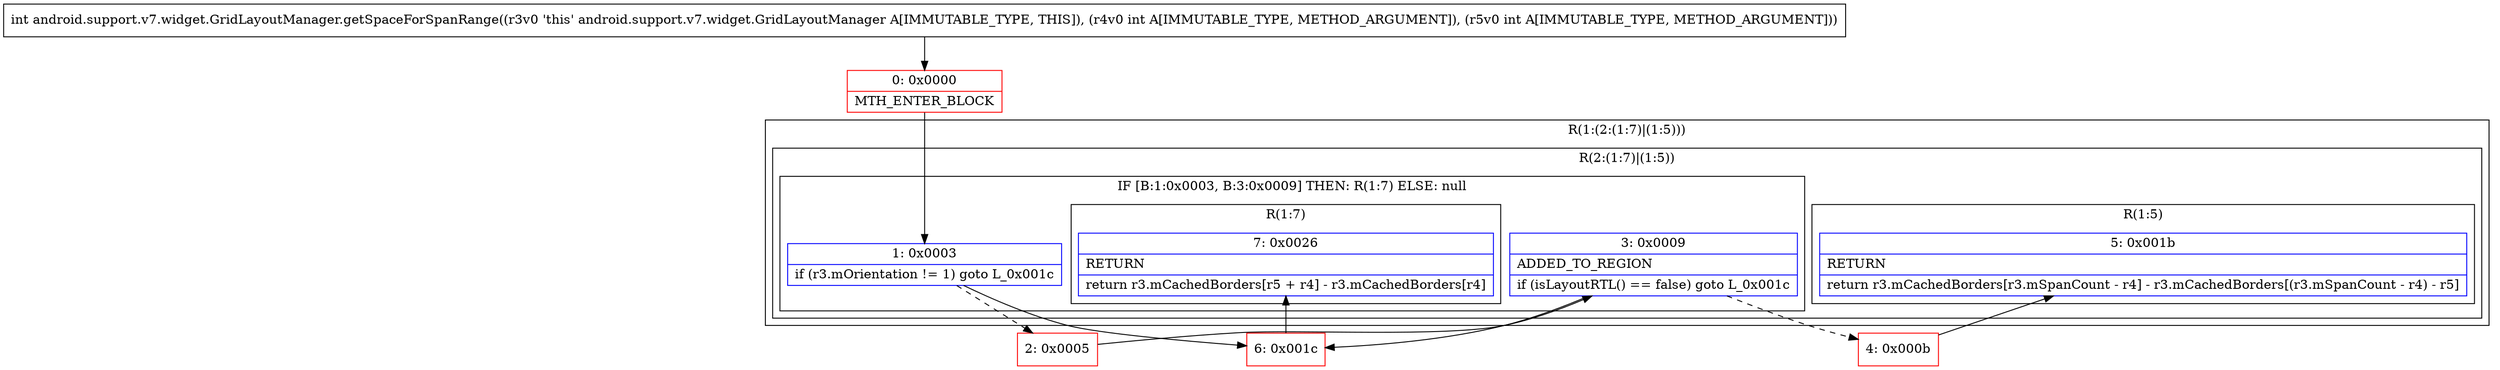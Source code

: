 digraph "CFG forandroid.support.v7.widget.GridLayoutManager.getSpaceForSpanRange(II)I" {
subgraph cluster_Region_1806231029 {
label = "R(1:(2:(1:7)|(1:5)))";
node [shape=record,color=blue];
subgraph cluster_Region_992824770 {
label = "R(2:(1:7)|(1:5))";
node [shape=record,color=blue];
subgraph cluster_IfRegion_977676443 {
label = "IF [B:1:0x0003, B:3:0x0009] THEN: R(1:7) ELSE: null";
node [shape=record,color=blue];
Node_1 [shape=record,label="{1\:\ 0x0003|if (r3.mOrientation != 1) goto L_0x001c\l}"];
Node_3 [shape=record,label="{3\:\ 0x0009|ADDED_TO_REGION\l|if (isLayoutRTL() == false) goto L_0x001c\l}"];
subgraph cluster_Region_1410282506 {
label = "R(1:7)";
node [shape=record,color=blue];
Node_7 [shape=record,label="{7\:\ 0x0026|RETURN\l|return r3.mCachedBorders[r5 + r4] \- r3.mCachedBorders[r4]\l}"];
}
}
subgraph cluster_Region_2015687731 {
label = "R(1:5)";
node [shape=record,color=blue];
Node_5 [shape=record,label="{5\:\ 0x001b|RETURN\l|return r3.mCachedBorders[r3.mSpanCount \- r4] \- r3.mCachedBorders[(r3.mSpanCount \- r4) \- r5]\l}"];
}
}
}
Node_0 [shape=record,color=red,label="{0\:\ 0x0000|MTH_ENTER_BLOCK\l}"];
Node_2 [shape=record,color=red,label="{2\:\ 0x0005}"];
Node_4 [shape=record,color=red,label="{4\:\ 0x000b}"];
Node_6 [shape=record,color=red,label="{6\:\ 0x001c}"];
MethodNode[shape=record,label="{int android.support.v7.widget.GridLayoutManager.getSpaceForSpanRange((r3v0 'this' android.support.v7.widget.GridLayoutManager A[IMMUTABLE_TYPE, THIS]), (r4v0 int A[IMMUTABLE_TYPE, METHOD_ARGUMENT]), (r5v0 int A[IMMUTABLE_TYPE, METHOD_ARGUMENT])) }"];
MethodNode -> Node_0;
Node_1 -> Node_2[style=dashed];
Node_1 -> Node_6;
Node_3 -> Node_4[style=dashed];
Node_3 -> Node_6;
Node_0 -> Node_1;
Node_2 -> Node_3;
Node_4 -> Node_5;
Node_6 -> Node_7;
}

